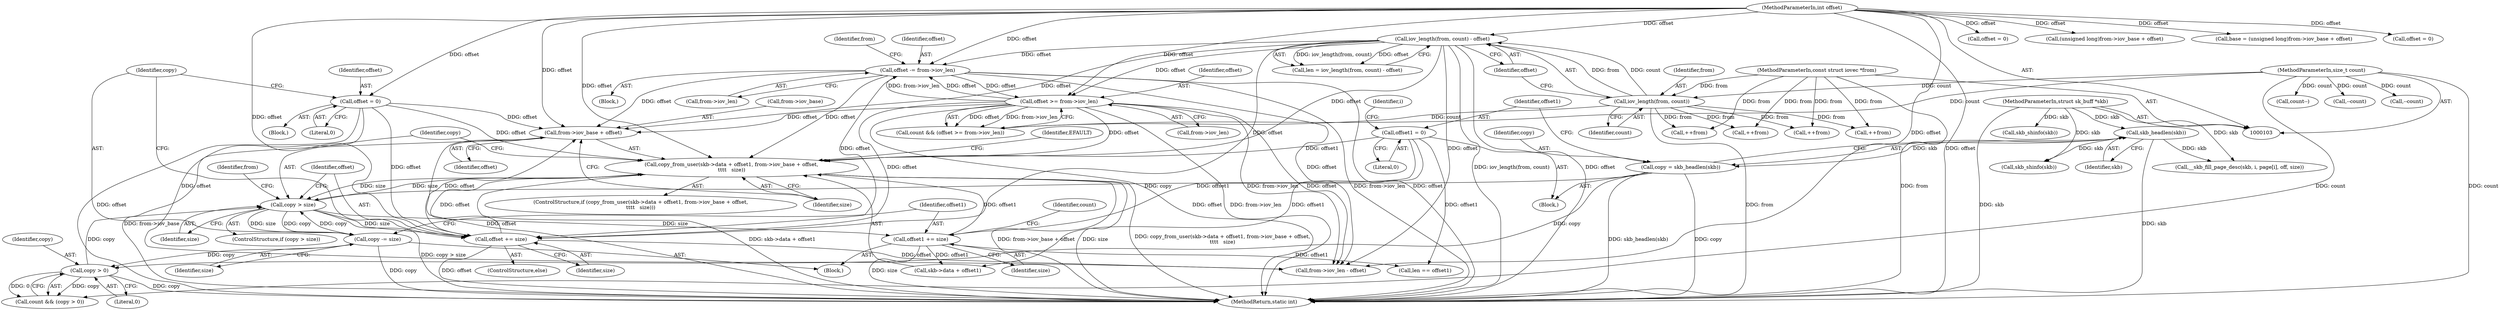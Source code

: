 digraph "0_linux_b92946e2919134ebe2a4083e4302236295ea2a73_0@pointer" {
"1000163" [label="(Call,from->iov_base + offset)"];
"1000181" [label="(Call,offset = 0)"];
"1000106" [label="(MethodParameterIn,int offset)"];
"1000185" [label="(Call,offset += size)"];
"1000173" [label="(Call,copy > size)"];
"1000188" [label="(Call,copy -= size)"];
"1000152" [label="(Call,copy > 0)"];
"1000118" [label="(Call,copy = skb_headlen(skb))"];
"1000120" [label="(Call,skb_headlen(skb))"];
"1000104" [label="(MethodParameterIn,struct sk_buff *skb)"];
"1000157" [label="(Call,copy_from_user(skb->data + offset1, from->iov_base + offset,\n\t\t\t\t   size))"];
"1000124" [label="(Call,offset1 = 0)"];
"1000191" [label="(Call,offset1 += size)"];
"1000140" [label="(Call,offset -= from->iov_len)"];
"1000134" [label="(Call,offset >= from->iov_len)"];
"1000112" [label="(Call,iov_length(from, count) - offset)"];
"1000113" [label="(Call,iov_length(from, count))"];
"1000105" [label="(MethodParameterIn,const struct iovec *from)"];
"1000107" [label="(MethodParameterIn,size_t count)"];
"1000146" [label="(Identifier,from)"];
"1000331" [label="(Call,__skb_fill_page_desc(skb, i, page[i], off, size))"];
"1000352" [label="(Call,offset = 0)"];
"1000175" [label="(Identifier,size)"];
"1000178" [label="(Identifier,from)"];
"1000227" [label="(Call,(unsigned long)from->iov_base + offset)"];
"1000112" [label="(Call,iov_length(from, count) - offset)"];
"1000154" [label="(Literal,0)"];
"1000181" [label="(Call,offset = 0)"];
"1000139" [label="(Block,)"];
"1000126" [label="(Literal,0)"];
"1000193" [label="(Identifier,size)"];
"1000115" [label="(Identifier,count)"];
"1000177" [label="(Call,++from)"];
"1000136" [label="(Call,from->iov_len)"];
"1000186" [label="(Identifier,offset)"];
"1000116" [label="(Identifier,offset)"];
"1000114" [label="(Identifier,from)"];
"1000110" [label="(Call,len = iov_length(from, count) - offset)"];
"1000171" [label="(Identifier,EFAULT)"];
"1000118" [label="(Call,copy = skb_headlen(skb))"];
"1000155" [label="(Block,)"];
"1000104" [label="(MethodParameterIn,struct sk_buff *skb)"];
"1000156" [label="(ControlStructure,if (copy_from_user(skb->data + offset1, from->iov_base + offset,\n\t\t\t\t   size)))"];
"1000113" [label="(Call,iov_length(from, count))"];
"1000145" [label="(Call,++from)"];
"1000201" [label="(Call,count--)"];
"1000135" [label="(Identifier,offset)"];
"1000121" [label="(Identifier,skb)"];
"1000187" [label="(Identifier,size)"];
"1000173" [label="(Call,copy > size)"];
"1000119" [label="(Identifier,copy)"];
"1000172" [label="(ControlStructure,if (copy > size))"];
"1000141" [label="(Identifier,offset)"];
"1000163" [label="(Call,from->iov_base + offset)"];
"1000182" [label="(Identifier,offset)"];
"1000120" [label="(Call,skb_headlen(skb))"];
"1000265" [label="(Call,skb_shinfo(skb))"];
"1000225" [label="(Call,base = (unsigned long)from->iov_base + offset)"];
"1000157" [label="(Call,copy_from_user(skb->data + offset1, from->iov_base + offset,\n\t\t\t\t   size))"];
"1000210" [label="(Call,from->iov_len - offset)"];
"1000191" [label="(Call,offset1 += size)"];
"1000190" [label="(Identifier,size)"];
"1000359" [label="(MethodReturn,static int)"];
"1000176" [label="(Block,)"];
"1000129" [label="(Identifier,i)"];
"1000174" [label="(Identifier,copy)"];
"1000152" [label="(Call,copy > 0)"];
"1000153" [label="(Identifier,copy)"];
"1000167" [label="(Identifier,offset)"];
"1000355" [label="(Call,++from)"];
"1000105" [label="(MethodParameterIn,const struct iovec *from)"];
"1000164" [label="(Call,from->iov_base)"];
"1000341" [label="(Call,skb_shinfo(skb))"];
"1000147" [label="(Call,--count)"];
"1000189" [label="(Identifier,copy)"];
"1000151" [label="(Identifier,count)"];
"1000195" [label="(Call,len == offset1)"];
"1000142" [label="(Call,from->iov_len)"];
"1000219" [label="(Call,offset = 0)"];
"1000168" [label="(Identifier,size)"];
"1000158" [label="(Call,skb->data + offset1)"];
"1000107" [label="(MethodParameterIn,size_t count)"];
"1000188" [label="(Call,copy -= size)"];
"1000132" [label="(Call,count && (offset >= from->iov_len))"];
"1000140" [label="(Call,offset -= from->iov_len)"];
"1000106" [label="(MethodParameterIn,int offset)"];
"1000192" [label="(Identifier,offset1)"];
"1000125" [label="(Identifier,offset1)"];
"1000124" [label="(Call,offset1 = 0)"];
"1000179" [label="(Call,--count)"];
"1000185" [label="(Call,offset += size)"];
"1000183" [label="(Literal,0)"];
"1000108" [label="(Block,)"];
"1000150" [label="(Call,count && (copy > 0))"];
"1000134" [label="(Call,offset >= from->iov_len)"];
"1000222" [label="(Call,++from)"];
"1000184" [label="(ControlStructure,else)"];
"1000163" -> "1000157"  [label="AST: "];
"1000163" -> "1000167"  [label="CFG: "];
"1000164" -> "1000163"  [label="AST: "];
"1000167" -> "1000163"  [label="AST: "];
"1000168" -> "1000163"  [label="CFG: "];
"1000163" -> "1000359"  [label="DDG: from->iov_base"];
"1000163" -> "1000359"  [label="DDG: offset"];
"1000181" -> "1000163"  [label="DDG: offset"];
"1000185" -> "1000163"  [label="DDG: offset"];
"1000140" -> "1000163"  [label="DDG: offset"];
"1000134" -> "1000163"  [label="DDG: offset"];
"1000112" -> "1000163"  [label="DDG: offset"];
"1000106" -> "1000163"  [label="DDG: offset"];
"1000181" -> "1000176"  [label="AST: "];
"1000181" -> "1000183"  [label="CFG: "];
"1000182" -> "1000181"  [label="AST: "];
"1000183" -> "1000181"  [label="AST: "];
"1000189" -> "1000181"  [label="CFG: "];
"1000181" -> "1000359"  [label="DDG: offset"];
"1000181" -> "1000157"  [label="DDG: offset"];
"1000106" -> "1000181"  [label="DDG: offset"];
"1000181" -> "1000185"  [label="DDG: offset"];
"1000181" -> "1000210"  [label="DDG: offset"];
"1000106" -> "1000103"  [label="AST: "];
"1000106" -> "1000359"  [label="DDG: offset"];
"1000106" -> "1000112"  [label="DDG: offset"];
"1000106" -> "1000134"  [label="DDG: offset"];
"1000106" -> "1000140"  [label="DDG: offset"];
"1000106" -> "1000157"  [label="DDG: offset"];
"1000106" -> "1000185"  [label="DDG: offset"];
"1000106" -> "1000210"  [label="DDG: offset"];
"1000106" -> "1000219"  [label="DDG: offset"];
"1000106" -> "1000225"  [label="DDG: offset"];
"1000106" -> "1000227"  [label="DDG: offset"];
"1000106" -> "1000352"  [label="DDG: offset"];
"1000185" -> "1000184"  [label="AST: "];
"1000185" -> "1000187"  [label="CFG: "];
"1000186" -> "1000185"  [label="AST: "];
"1000187" -> "1000185"  [label="AST: "];
"1000189" -> "1000185"  [label="CFG: "];
"1000185" -> "1000359"  [label="DDG: offset"];
"1000185" -> "1000157"  [label="DDG: offset"];
"1000173" -> "1000185"  [label="DDG: size"];
"1000140" -> "1000185"  [label="DDG: offset"];
"1000134" -> "1000185"  [label="DDG: offset"];
"1000112" -> "1000185"  [label="DDG: offset"];
"1000185" -> "1000210"  [label="DDG: offset"];
"1000173" -> "1000172"  [label="AST: "];
"1000173" -> "1000175"  [label="CFG: "];
"1000174" -> "1000173"  [label="AST: "];
"1000175" -> "1000173"  [label="AST: "];
"1000178" -> "1000173"  [label="CFG: "];
"1000186" -> "1000173"  [label="CFG: "];
"1000173" -> "1000359"  [label="DDG: copy > size"];
"1000173" -> "1000157"  [label="DDG: size"];
"1000188" -> "1000173"  [label="DDG: copy"];
"1000152" -> "1000173"  [label="DDG: copy"];
"1000118" -> "1000173"  [label="DDG: copy"];
"1000157" -> "1000173"  [label="DDG: size"];
"1000173" -> "1000188"  [label="DDG: size"];
"1000173" -> "1000188"  [label="DDG: copy"];
"1000173" -> "1000191"  [label="DDG: size"];
"1000188" -> "1000155"  [label="AST: "];
"1000188" -> "1000190"  [label="CFG: "];
"1000189" -> "1000188"  [label="AST: "];
"1000190" -> "1000188"  [label="AST: "];
"1000192" -> "1000188"  [label="CFG: "];
"1000188" -> "1000359"  [label="DDG: copy"];
"1000188" -> "1000152"  [label="DDG: copy"];
"1000152" -> "1000150"  [label="AST: "];
"1000152" -> "1000154"  [label="CFG: "];
"1000153" -> "1000152"  [label="AST: "];
"1000154" -> "1000152"  [label="AST: "];
"1000150" -> "1000152"  [label="CFG: "];
"1000152" -> "1000359"  [label="DDG: copy"];
"1000152" -> "1000150"  [label="DDG: copy"];
"1000152" -> "1000150"  [label="DDG: 0"];
"1000118" -> "1000152"  [label="DDG: copy"];
"1000118" -> "1000108"  [label="AST: "];
"1000118" -> "1000120"  [label="CFG: "];
"1000119" -> "1000118"  [label="AST: "];
"1000120" -> "1000118"  [label="AST: "];
"1000125" -> "1000118"  [label="CFG: "];
"1000118" -> "1000359"  [label="DDG: skb_headlen(skb)"];
"1000118" -> "1000359"  [label="DDG: copy"];
"1000120" -> "1000118"  [label="DDG: skb"];
"1000120" -> "1000121"  [label="CFG: "];
"1000121" -> "1000120"  [label="AST: "];
"1000120" -> "1000359"  [label="DDG: skb"];
"1000104" -> "1000120"  [label="DDG: skb"];
"1000120" -> "1000265"  [label="DDG: skb"];
"1000120" -> "1000331"  [label="DDG: skb"];
"1000104" -> "1000103"  [label="AST: "];
"1000104" -> "1000359"  [label="DDG: skb"];
"1000104" -> "1000265"  [label="DDG: skb"];
"1000104" -> "1000331"  [label="DDG: skb"];
"1000104" -> "1000341"  [label="DDG: skb"];
"1000157" -> "1000156"  [label="AST: "];
"1000157" -> "1000168"  [label="CFG: "];
"1000158" -> "1000157"  [label="AST: "];
"1000168" -> "1000157"  [label="AST: "];
"1000171" -> "1000157"  [label="CFG: "];
"1000174" -> "1000157"  [label="CFG: "];
"1000157" -> "1000359"  [label="DDG: size"];
"1000157" -> "1000359"  [label="DDG: copy_from_user(skb->data + offset1, from->iov_base + offset,\n\t\t\t\t   size)"];
"1000157" -> "1000359"  [label="DDG: skb->data + offset1"];
"1000157" -> "1000359"  [label="DDG: from->iov_base + offset"];
"1000124" -> "1000157"  [label="DDG: offset1"];
"1000191" -> "1000157"  [label="DDG: offset1"];
"1000140" -> "1000157"  [label="DDG: offset"];
"1000134" -> "1000157"  [label="DDG: offset"];
"1000112" -> "1000157"  [label="DDG: offset"];
"1000124" -> "1000108"  [label="AST: "];
"1000124" -> "1000126"  [label="CFG: "];
"1000125" -> "1000124"  [label="AST: "];
"1000126" -> "1000124"  [label="AST: "];
"1000129" -> "1000124"  [label="CFG: "];
"1000124" -> "1000158"  [label="DDG: offset1"];
"1000124" -> "1000191"  [label="DDG: offset1"];
"1000124" -> "1000195"  [label="DDG: offset1"];
"1000191" -> "1000155"  [label="AST: "];
"1000191" -> "1000193"  [label="CFG: "];
"1000192" -> "1000191"  [label="AST: "];
"1000193" -> "1000191"  [label="AST: "];
"1000151" -> "1000191"  [label="CFG: "];
"1000191" -> "1000359"  [label="DDG: size"];
"1000191" -> "1000158"  [label="DDG: offset1"];
"1000191" -> "1000195"  [label="DDG: offset1"];
"1000140" -> "1000139"  [label="AST: "];
"1000140" -> "1000142"  [label="CFG: "];
"1000141" -> "1000140"  [label="AST: "];
"1000142" -> "1000140"  [label="AST: "];
"1000146" -> "1000140"  [label="CFG: "];
"1000140" -> "1000359"  [label="DDG: from->iov_len"];
"1000140" -> "1000359"  [label="DDG: offset"];
"1000140" -> "1000134"  [label="DDG: offset"];
"1000134" -> "1000140"  [label="DDG: from->iov_len"];
"1000134" -> "1000140"  [label="DDG: offset"];
"1000112" -> "1000140"  [label="DDG: offset"];
"1000140" -> "1000210"  [label="DDG: offset"];
"1000134" -> "1000132"  [label="AST: "];
"1000134" -> "1000136"  [label="CFG: "];
"1000135" -> "1000134"  [label="AST: "];
"1000136" -> "1000134"  [label="AST: "];
"1000132" -> "1000134"  [label="CFG: "];
"1000134" -> "1000359"  [label="DDG: offset"];
"1000134" -> "1000359"  [label="DDG: from->iov_len"];
"1000134" -> "1000132"  [label="DDG: offset"];
"1000134" -> "1000132"  [label="DDG: from->iov_len"];
"1000112" -> "1000134"  [label="DDG: offset"];
"1000134" -> "1000210"  [label="DDG: from->iov_len"];
"1000134" -> "1000210"  [label="DDG: offset"];
"1000112" -> "1000110"  [label="AST: "];
"1000112" -> "1000116"  [label="CFG: "];
"1000113" -> "1000112"  [label="AST: "];
"1000116" -> "1000112"  [label="AST: "];
"1000110" -> "1000112"  [label="CFG: "];
"1000112" -> "1000359"  [label="DDG: iov_length(from, count)"];
"1000112" -> "1000359"  [label="DDG: offset"];
"1000112" -> "1000110"  [label="DDG: iov_length(from, count)"];
"1000112" -> "1000110"  [label="DDG: offset"];
"1000113" -> "1000112"  [label="DDG: from"];
"1000113" -> "1000112"  [label="DDG: count"];
"1000112" -> "1000210"  [label="DDG: offset"];
"1000113" -> "1000115"  [label="CFG: "];
"1000114" -> "1000113"  [label="AST: "];
"1000115" -> "1000113"  [label="AST: "];
"1000116" -> "1000113"  [label="CFG: "];
"1000113" -> "1000359"  [label="DDG: from"];
"1000105" -> "1000113"  [label="DDG: from"];
"1000107" -> "1000113"  [label="DDG: count"];
"1000113" -> "1000132"  [label="DDG: count"];
"1000113" -> "1000145"  [label="DDG: from"];
"1000113" -> "1000177"  [label="DDG: from"];
"1000113" -> "1000222"  [label="DDG: from"];
"1000113" -> "1000355"  [label="DDG: from"];
"1000105" -> "1000103"  [label="AST: "];
"1000105" -> "1000359"  [label="DDG: from"];
"1000105" -> "1000145"  [label="DDG: from"];
"1000105" -> "1000177"  [label="DDG: from"];
"1000105" -> "1000222"  [label="DDG: from"];
"1000105" -> "1000355"  [label="DDG: from"];
"1000107" -> "1000103"  [label="AST: "];
"1000107" -> "1000359"  [label="DDG: count"];
"1000107" -> "1000132"  [label="DDG: count"];
"1000107" -> "1000147"  [label="DDG: count"];
"1000107" -> "1000150"  [label="DDG: count"];
"1000107" -> "1000179"  [label="DDG: count"];
"1000107" -> "1000201"  [label="DDG: count"];
}
